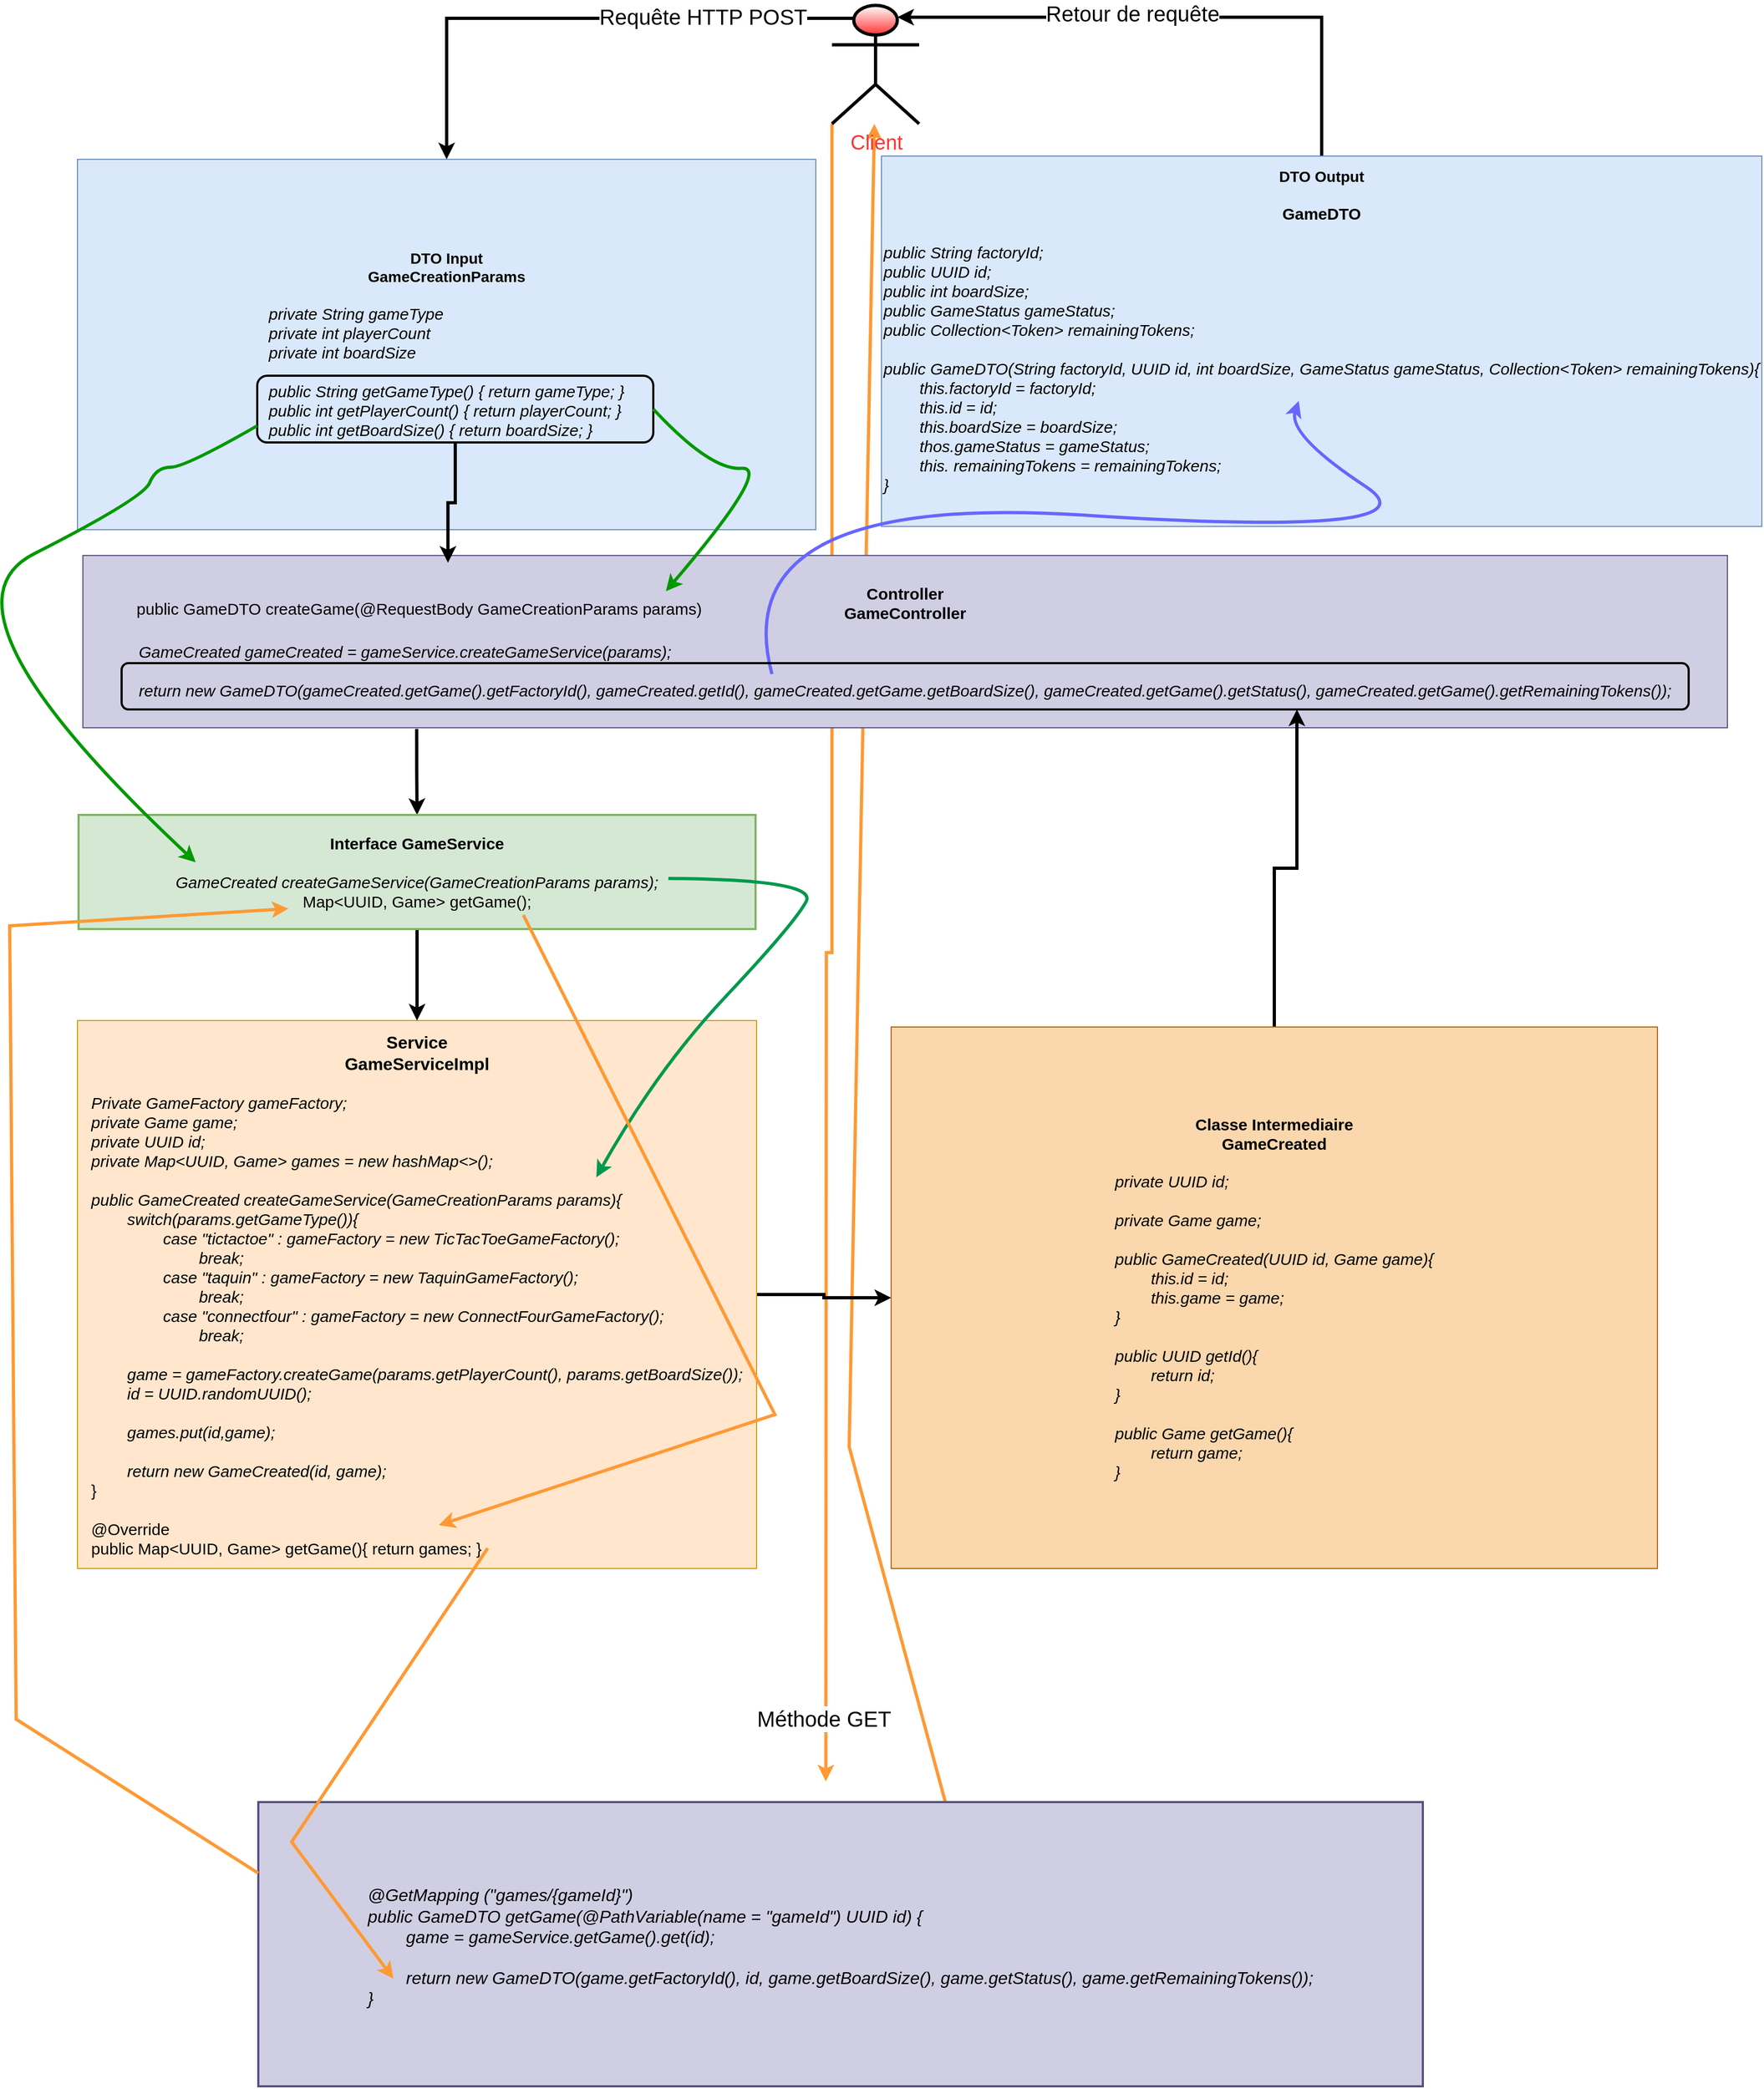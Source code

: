 <mxfile version="20.8.10" type="device"><diagram name="Page-1" id="XLDvrAEj95V94j5laO7J"><mxGraphModel dx="2713" dy="1476" grid="0" gridSize="10" guides="1" tooltips="1" connect="1" arrows="1" fold="1" page="1" pageScale="1" pageWidth="827" pageHeight="1169" math="0" shadow="0"><root><mxCell id="0"/><mxCell id="1" parent="0"/><mxCell id="L7lfJ7JA1TCL9vF37WdZ-43" value="" style="endArrow=classic;html=1;rounded=0;strokeColor=#FF9933;strokeWidth=3;fontSize=16;fontColor=#000000;exitX=0.624;exitY=0.515;exitDx=0;exitDy=0;exitPerimeter=0;" edge="1" parent="1" source="L7lfJ7JA1TCL9vF37WdZ-39" target="L7lfJ7JA1TCL9vF37WdZ-1"><mxGeometry width="50" height="50" relative="1" as="geometry"><mxPoint x="176" y="1594" as="sourcePoint"/><mxPoint x="226" y="1544" as="targetPoint"/><Array as="points"><mxPoint x="804" y="1383"/></Array></mxGeometry></mxCell><mxCell id="L7lfJ7JA1TCL9vF37WdZ-3" style="edgeStyle=orthogonalEdgeStyle;rounded=0;orthogonalLoop=1;jettySize=auto;html=1;exitX=0.5;exitY=0.5;exitDx=0;exitDy=0;exitPerimeter=0;entryX=0.5;entryY=0;entryDx=0;entryDy=0;fontSize=14;strokeWidth=3;" edge="1" parent="1" source="L7lfJ7JA1TCL9vF37WdZ-1" target="L7lfJ7JA1TCL9vF37WdZ-2"><mxGeometry relative="1" as="geometry"><Array as="points"><mxPoint x="828" y="56"/><mxPoint x="430" y="56"/></Array></mxGeometry></mxCell><mxCell id="L7lfJ7JA1TCL9vF37WdZ-4" value="&lt;font style=&quot;font-size: 20px;&quot;&gt;Requête HTTP POST&lt;/font&gt;" style="edgeLabel;html=1;align=center;verticalAlign=middle;resizable=0;points=[];fontSize=14;" vertex="1" connectable="0" parent="L7lfJ7JA1TCL9vF37WdZ-3"><mxGeometry x="-0.216" y="-2" relative="1" as="geometry"><mxPoint x="21" as="offset"/></mxGeometry></mxCell><mxCell id="L7lfJ7JA1TCL9vF37WdZ-37" style="edgeStyle=orthogonalEdgeStyle;rounded=0;orthogonalLoop=1;jettySize=auto;html=1;exitX=0;exitY=1;exitDx=0;exitDy=0;exitPerimeter=0;strokeColor=#FF9933;strokeWidth=3;fontSize=15;fontColor=#000000;" edge="1" parent="1" source="L7lfJ7JA1TCL9vF37WdZ-1"><mxGeometry relative="1" as="geometry"><mxPoint x="782.333" y="1693.75" as="targetPoint"/></mxGeometry></mxCell><mxCell id="L7lfJ7JA1TCL9vF37WdZ-38" value="Méthode GET&amp;nbsp;" style="edgeLabel;html=1;align=center;verticalAlign=middle;resizable=0;points=[];fontSize=20;fontColor=#000000;" vertex="1" connectable="0" parent="L7lfJ7JA1TCL9vF37WdZ-37"><mxGeometry x="0.923" relative="1" as="geometry"><mxPoint as="offset"/></mxGeometry></mxCell><mxCell id="L7lfJ7JA1TCL9vF37WdZ-1" value="&lt;font color=&quot;#ff3333&quot; style=&quot;font-size: 19px;&quot;&gt;Client&lt;/font&gt;" style="shape=umlActor;verticalLabelPosition=bottom;verticalAlign=top;html=1;outlineConnect=0;fontSize=14;fontStyle=0;gradientColor=#FF3333;strokeWidth=3;" vertex="1" parent="1"><mxGeometry x="788" y="44" width="81" height="110" as="geometry"/></mxCell><mxCell id="L7lfJ7JA1TCL9vF37WdZ-2" value="&lt;b&gt;DTO Input &lt;/b&gt;&lt;br&gt;&lt;b&gt;GameCreationParams&lt;/b&gt;&lt;br&gt;&lt;br&gt;&lt;div style=&quot;text-align: left; font-size: 15px;&quot;&gt;&lt;i&gt;&lt;font style=&quot;font-size: 15px;&quot;&gt;private String gameType&lt;/font&gt;&lt;/i&gt;&lt;/div&gt;&lt;div style=&quot;text-align: left; font-size: 15px;&quot;&gt;&lt;i&gt;&lt;font style=&quot;font-size: 15px;&quot;&gt;private int playerCount&lt;/font&gt;&lt;/i&gt;&lt;/div&gt;&lt;div style=&quot;text-align: left; font-size: 15px;&quot;&gt;&lt;i&gt;&lt;font style=&quot;font-size: 15px;&quot;&gt;private int boardSize&lt;/font&gt;&lt;/i&gt;&lt;/div&gt;&lt;div style=&quot;text-align: left; font-size: 15px;&quot;&gt;&lt;i&gt;&lt;font style=&quot;font-size: 15px;&quot;&gt;&lt;br&gt;&lt;/font&gt;&lt;/i&gt;&lt;/div&gt;&lt;div style=&quot;text-align: left; font-size: 15px;&quot;&gt;&lt;i&gt;&lt;font style=&quot;font-size: 15px;&quot;&gt;public String getGameType() { return gameType; }&lt;/font&gt;&lt;/i&gt;&lt;/div&gt;&lt;div style=&quot;text-align: left; font-size: 15px;&quot;&gt;&lt;i&gt;&lt;font style=&quot;font-size: 15px;&quot;&gt;public int getPlayerCount() { return playerCount; }&lt;/font&gt;&lt;/i&gt;&lt;/div&gt;&lt;div style=&quot;text-align: left; font-size: 15px;&quot;&gt;&lt;i&gt;&lt;font style=&quot;font-size: 15px;&quot;&gt;public int getBoardSize() { return boardSize; }&lt;/font&gt;&lt;/i&gt;&lt;/div&gt;" style="rounded=0;whiteSpace=wrap;html=1;fontSize=14;fillColor=#dae8fc;strokeColor=#6c8ebf;" vertex="1" parent="1"><mxGeometry x="87" y="187" width="686" height="344" as="geometry"/></mxCell><mxCell id="L7lfJ7JA1TCL9vF37WdZ-12" style="edgeStyle=orthogonalEdgeStyle;rounded=0;orthogonalLoop=1;jettySize=auto;html=1;exitX=0.203;exitY=1.007;exitDx=0;exitDy=0;strokeWidth=3;fontSize=14;exitPerimeter=0;" edge="1" parent="1" source="L7lfJ7JA1TCL9vF37WdZ-6" target="L7lfJ7JA1TCL9vF37WdZ-8"><mxGeometry relative="1" as="geometry"><Array as="points"/></mxGeometry></mxCell><mxCell id="L7lfJ7JA1TCL9vF37WdZ-6" value="&lt;span style=&quot;font-size: 15px;&quot;&gt;&lt;font style=&quot;font-size: 15px;&quot;&gt;&lt;b style=&quot;&quot;&gt;Controller&lt;/b&gt;&lt;br&gt;&lt;b style=&quot;&quot;&gt;GameController&lt;/b&gt;&lt;br&gt;&lt;br&gt;&lt;/font&gt;&lt;/span&gt;&lt;div style=&quot;text-align: left; font-size: 15px;&quot;&gt;&lt;i&gt;&lt;font style=&quot;font-size: 15px;&quot;&gt;GameCreated gameCreated = gameService.createGameService(params);&lt;/font&gt;&lt;/i&gt;&lt;/div&gt;&lt;div style=&quot;text-align: left; font-size: 15px;&quot;&gt;&lt;i&gt;&lt;font style=&quot;font-size: 15px;&quot;&gt;&lt;br&gt;&lt;/font&gt;&lt;/i&gt;&lt;/div&gt;&lt;div style=&quot;text-align: left; font-size: 15px;&quot;&gt;&lt;i&gt;&lt;font style=&quot;font-size: 15px;&quot;&gt;return new GameDTO(gameCreated.getGame().getFactoryId(), gameCreated.getId(), gameCreated.getGame.getBoardSize(), gameCreated.getGame().getStatus(), gameCreated.getGame().getRemainingTokens());&lt;/font&gt;&lt;/i&gt;&lt;/div&gt;" style="rounded=0;whiteSpace=wrap;html=1;fontSize=14;fillColor=#d0cee2;strokeColor=#56517e;" vertex="1" parent="1"><mxGeometry x="92" y="555" width="1528" height="160" as="geometry"/></mxCell><mxCell id="L7lfJ7JA1TCL9vF37WdZ-35" style="edgeStyle=orthogonalEdgeStyle;rounded=0;orthogonalLoop=1;jettySize=auto;html=1;exitX=1;exitY=0.5;exitDx=0;exitDy=0;entryX=0;entryY=0.5;entryDx=0;entryDy=0;strokeColor=#000000;strokeWidth=3;fontSize=15;fontColor=#000000;" edge="1" parent="1" source="L7lfJ7JA1TCL9vF37WdZ-7" target="L7lfJ7JA1TCL9vF37WdZ-9"><mxGeometry relative="1" as="geometry"/></mxCell><mxCell id="L7lfJ7JA1TCL9vF37WdZ-7" value="&lt;font style=&quot;font-size: 16px;&quot;&gt;&lt;b&gt;Service&lt;/b&gt;&lt;br&gt;&lt;b&gt;GameServiceImpl&lt;/b&gt;&lt;/font&gt;&lt;br&gt;&lt;div style=&quot;text-align: left; font-size: 15px;&quot;&gt;&lt;b&gt;&lt;br&gt;&lt;/b&gt;&lt;/div&gt;&lt;div style=&quot;text-align: left; font-size: 15px;&quot;&gt;&lt;i&gt;Private GameFactory gameFactory;&lt;/i&gt;&lt;/div&gt;&lt;div style=&quot;text-align: left; font-size: 15px;&quot;&gt;&lt;i&gt;private Game game;&lt;/i&gt;&lt;/div&gt;&lt;div style=&quot;text-align: left; font-size: 15px;&quot;&gt;&lt;i&gt;private UUID id;&lt;/i&gt;&lt;/div&gt;&lt;div style=&quot;text-align: left; font-size: 15px;&quot;&gt;&lt;i&gt;private Map&amp;lt;UUID, Game&amp;gt; games = new hashMap&amp;lt;&amp;gt;();&lt;/i&gt;&lt;/div&gt;&lt;div style=&quot;text-align: left; font-size: 15px;&quot;&gt;&lt;i&gt;&lt;br&gt;&lt;/i&gt;&lt;/div&gt;&lt;div style=&quot;text-align: left; font-size: 15px;&quot;&gt;&lt;i&gt;public GameCreated createGameService(GameCreationParams params){&lt;/i&gt;&lt;/div&gt;&lt;div style=&quot;text-align: left; font-size: 15px;&quot;&gt;&lt;i&gt;&lt;span style=&quot;white-space: pre;&quot;&gt;&#9;&lt;/span&gt;switch(params.getGameType()){&lt;br&gt;&lt;/i&gt;&lt;/div&gt;&lt;div style=&quot;text-align: left; font-size: 15px;&quot;&gt;&lt;i&gt;&lt;span style=&quot;white-space: pre;&quot;&gt;&#9;&lt;/span&gt;&lt;span style=&quot;white-space: pre;&quot;&gt;&#9;&lt;/span&gt;case &quot;tictactoe&quot; : gameFactory = new TicTacToeGameFactory();&lt;br&gt;&lt;/i&gt;&lt;/div&gt;&lt;div style=&quot;text-align: left; font-size: 15px;&quot;&gt;&lt;i&gt;&lt;span style=&quot;white-space: pre;&quot;&gt;&#9;&lt;/span&gt;&lt;span style=&quot;white-space: pre;&quot;&gt;&#9;&lt;/span&gt;&lt;span style=&quot;white-space: pre;&quot;&gt;&#9;&lt;/span&gt;break;&lt;br&gt;&lt;/i&gt;&lt;/div&gt;&lt;div style=&quot;text-align: left; font-size: 15px;&quot;&gt;&lt;i&gt;&lt;span style=&quot;white-space: pre;&quot;&gt;&#9;&lt;/span&gt;&lt;span style=&quot;white-space: pre;&quot;&gt;&#9;&lt;/span&gt;case &quot;taquin&quot; : gameFactory = new TaquinGameFactory();&lt;br&gt;&lt;/i&gt;&lt;/div&gt;&lt;div style=&quot;text-align: left; font-size: 15px;&quot;&gt;&lt;i&gt;&lt;span style=&quot;white-space: pre;&quot;&gt;&#9;&lt;/span&gt;&lt;span style=&quot;white-space: pre;&quot;&gt;&#9;&lt;/span&gt;&lt;span style=&quot;white-space: pre;&quot;&gt;&#9;&lt;/span&gt;break;&lt;br&gt;&lt;/i&gt;&lt;/div&gt;&lt;div style=&quot;text-align: left; font-size: 15px;&quot;&gt;&lt;i&gt;&lt;span style=&quot;white-space: pre;&quot;&gt;&#9;&lt;/span&gt;&lt;span style=&quot;white-space: pre;&quot;&gt;&#9;&lt;/span&gt;case &quot;connectfour&quot; : gameFactory = new ConnectFourGameFactory();&lt;br&gt;&lt;/i&gt;&lt;/div&gt;&lt;div style=&quot;text-align: left; font-size: 15px;&quot;&gt;&lt;i&gt;&lt;span style=&quot;white-space: pre;&quot;&gt;&#9;&lt;/span&gt;&lt;span style=&quot;white-space: pre;&quot;&gt;&#9;&lt;/span&gt;&lt;span style=&quot;white-space: pre;&quot;&gt;&#9;&lt;/span&gt;break;&lt;br&gt;&lt;/i&gt;&lt;/div&gt;&lt;div style=&quot;text-align: left; font-size: 15px;&quot;&gt;&lt;i&gt;&lt;span style=&quot;white-space: pre;&quot;&gt;&#9;&lt;/span&gt;&lt;br&gt;&lt;/i&gt;&lt;/div&gt;&lt;div style=&quot;text-align: left; font-size: 15px;&quot;&gt;&lt;i&gt;&lt;span style=&quot;white-space: pre;&quot;&gt;&#9;&lt;/span&gt;game = gameFactory.createGame(params.getPlayerCount(), params.getBoardSize());&lt;br&gt;&lt;/i&gt;&lt;/div&gt;&lt;div style=&quot;text-align: left; font-size: 15px;&quot;&gt;&lt;i&gt;&lt;span style=&quot;white-space: pre;&quot;&gt;&#9;&lt;/span&gt;id = UUID.randomUUID();&lt;br&gt;&lt;/i&gt;&lt;/div&gt;&lt;div style=&quot;text-align: left; font-size: 15px;&quot;&gt;&lt;i&gt;&lt;br&gt;&lt;/i&gt;&lt;/div&gt;&lt;div style=&quot;text-align: left; font-size: 15px;&quot;&gt;&lt;i&gt;&lt;span style=&quot;white-space: pre;&quot;&gt;&#9;&lt;/span&gt;games.put(id,game);&lt;br&gt;&lt;/i&gt;&lt;/div&gt;&lt;div style=&quot;text-align: left; font-size: 15px;&quot;&gt;&lt;i&gt;&lt;br&gt;&lt;/i&gt;&lt;/div&gt;&lt;div style=&quot;text-align: left; font-size: 15px;&quot;&gt;&lt;i&gt;&lt;span style=&quot;white-space: pre;&quot;&gt;&#9;&lt;/span&gt;return new GameCreated(id, game);&lt;/i&gt;&lt;br&gt;&lt;/div&gt;&lt;div style=&quot;text-align: left; font-size: 15px;&quot;&gt;}&lt;/div&gt;&lt;div style=&quot;text-align: left; font-size: 15px;&quot;&gt;&lt;br&gt;&lt;/div&gt;&lt;div style=&quot;text-align: left; font-size: 15px;&quot;&gt;@Override&lt;/div&gt;&lt;div style=&quot;text-align: left; font-size: 15px;&quot;&gt;public Map&amp;lt;UUID, Game&amp;gt; getGame(){ return games; }&lt;/div&gt;" style="rounded=0;whiteSpace=wrap;html=1;fontSize=14;fillColor=#ffe6cc;strokeColor=#d79b00;" vertex="1" parent="1"><mxGeometry x="87" y="987" width="631" height="509" as="geometry"/></mxCell><mxCell id="L7lfJ7JA1TCL9vF37WdZ-15" style="edgeStyle=orthogonalEdgeStyle;rounded=0;orthogonalLoop=1;jettySize=auto;html=1;exitX=0.5;exitY=1;exitDx=0;exitDy=0;entryX=0.5;entryY=0;entryDx=0;entryDy=0;strokeWidth=3;fontSize=15;fontColor=#FF3333;" edge="1" parent="1" source="L7lfJ7JA1TCL9vF37WdZ-8" target="L7lfJ7JA1TCL9vF37WdZ-7"><mxGeometry relative="1" as="geometry"/></mxCell><mxCell id="L7lfJ7JA1TCL9vF37WdZ-8" value="&lt;span style=&quot;font-size: 15px;&quot;&gt;&lt;b&gt;Interface GameService&lt;br&gt;&lt;/b&gt;&lt;br&gt;&lt;i&gt;GameCreated createGameService(GameCreationParams params);&lt;br&gt;&lt;/i&gt;Map&amp;lt;UUID, Game&amp;gt; getGame();&lt;br&gt;&lt;/span&gt;" style="rounded=0;whiteSpace=wrap;html=1;fontSize=14;fillColor=#d5e8d4;strokeColor=#82b366;strokeWidth=2;" vertex="1" parent="1"><mxGeometry x="88" y="796" width="629" height="106" as="geometry"/></mxCell><mxCell id="L7lfJ7JA1TCL9vF37WdZ-36" style="edgeStyle=orthogonalEdgeStyle;rounded=0;orthogonalLoop=1;jettySize=auto;html=1;exitX=0.5;exitY=0;exitDx=0;exitDy=0;entryX=0.75;entryY=1;entryDx=0;entryDy=0;strokeColor=#000000;strokeWidth=3;fontSize=15;fontColor=#000000;" edge="1" parent="1" source="L7lfJ7JA1TCL9vF37WdZ-9" target="L7lfJ7JA1TCL9vF37WdZ-28"><mxGeometry relative="1" as="geometry"/></mxCell><mxCell id="L7lfJ7JA1TCL9vF37WdZ-9" value="&lt;b style=&quot;font-size: 15px;&quot;&gt;Classe Intermediaire&lt;/b&gt;&lt;br&gt;&lt;b style=&quot;font-size: 15px;&quot;&gt;GameCreated&lt;/b&gt;&lt;br&gt;&lt;br&gt;&lt;div style=&quot;text-align: left;&quot;&gt;&lt;span style=&quot;font-size: 15px;&quot;&gt;&lt;i&gt;private UUID id;&lt;/i&gt;&lt;/span&gt;&lt;/div&gt;&lt;div style=&quot;text-align: left;&quot;&gt;&lt;span style=&quot;font-size: 15px;&quot;&gt;&lt;i&gt;&lt;br&gt;&lt;/i&gt;&lt;/span&gt;&lt;/div&gt;&lt;div style=&quot;text-align: left;&quot;&gt;&lt;span style=&quot;font-size: 15px;&quot;&gt;&lt;i&gt;private Game game;&lt;/i&gt;&lt;/span&gt;&lt;/div&gt;&lt;div style=&quot;text-align: left;&quot;&gt;&lt;span style=&quot;font-size: 15px;&quot;&gt;&lt;i&gt;&lt;br&gt;&lt;/i&gt;&lt;/span&gt;&lt;/div&gt;&lt;div style=&quot;text-align: left;&quot;&gt;&lt;span style=&quot;font-size: 15px;&quot;&gt;&lt;i&gt;public GameCreated(UUID id, Game game){&lt;/i&gt;&lt;/span&gt;&lt;/div&gt;&lt;div style=&quot;text-align: left;&quot;&gt;&lt;span style=&quot;font-size: 15px;&quot;&gt;&lt;i&gt;&lt;span style=&quot;white-space: pre;&quot;&gt;&#9;&lt;/span&gt;this.id = id;&lt;br&gt;&lt;/i&gt;&lt;/span&gt;&lt;/div&gt;&lt;div style=&quot;text-align: left;&quot;&gt;&lt;span style=&quot;font-size: 15px;&quot;&gt;&lt;i&gt;&lt;span style=&quot;white-space: pre;&quot;&gt;&#9;&lt;/span&gt;this.game = game;&lt;br&gt;&lt;/i&gt;&lt;/span&gt;&lt;/div&gt;&lt;div style=&quot;text-align: left;&quot;&gt;&lt;span style=&quot;font-size: 15px;&quot;&gt;&lt;i&gt;}&lt;/i&gt;&lt;/span&gt;&lt;/div&gt;&lt;div style=&quot;text-align: left;&quot;&gt;&lt;span style=&quot;font-size: 15px;&quot;&gt;&lt;i&gt;&lt;br&gt;&lt;/i&gt;&lt;/span&gt;&lt;/div&gt;&lt;div style=&quot;text-align: left;&quot;&gt;&lt;span style=&quot;font-size: 15px;&quot;&gt;&lt;i&gt;public UUID getId(){&lt;/i&gt;&lt;/span&gt;&lt;/div&gt;&lt;div style=&quot;text-align: left;&quot;&gt;&lt;span style=&quot;font-size: 15px;&quot;&gt;&lt;i&gt;&lt;span style=&quot;white-space: pre;&quot;&gt;&#9;&lt;/span&gt;return id;&lt;br&gt;&lt;/i&gt;&lt;/span&gt;&lt;/div&gt;&lt;div style=&quot;text-align: left;&quot;&gt;&lt;span style=&quot;font-size: 15px;&quot;&gt;&lt;i&gt;}&lt;/i&gt;&lt;/span&gt;&lt;/div&gt;&lt;div style=&quot;text-align: left;&quot;&gt;&lt;span style=&quot;font-size: 15px;&quot;&gt;&lt;i&gt;&lt;br&gt;&lt;/i&gt;&lt;/span&gt;&lt;/div&gt;&lt;div style=&quot;text-align: left;&quot;&gt;&lt;span style=&quot;font-size: 15px;&quot;&gt;&lt;i&gt;public Game getGame(){&lt;/i&gt;&lt;/span&gt;&lt;/div&gt;&lt;div style=&quot;text-align: left;&quot;&gt;&lt;span style=&quot;font-size: 15px;&quot;&gt;&lt;i&gt;&lt;span style=&quot;white-space: pre;&quot;&gt;&#9;&lt;/span&gt;return game;&lt;br&gt;&lt;/i&gt;&lt;/span&gt;&lt;/div&gt;&lt;div style=&quot;text-align: left;&quot;&gt;&lt;span style=&quot;font-size: 15px;&quot;&gt;&lt;i&gt;}&lt;/i&gt;&lt;/span&gt;&lt;/div&gt;" style="rounded=0;whiteSpace=wrap;html=1;fontSize=14;fillColor=#fad7ac;strokeColor=#b46504;" vertex="1" parent="1"><mxGeometry x="843" y="993" width="712" height="503" as="geometry"/></mxCell><mxCell id="L7lfJ7JA1TCL9vF37WdZ-18" style="edgeStyle=orthogonalEdgeStyle;rounded=0;orthogonalLoop=1;jettySize=auto;html=1;exitX=0.5;exitY=0;exitDx=0;exitDy=0;entryX=0.75;entryY=0.1;entryDx=0;entryDy=0;entryPerimeter=0;strokeWidth=3;fontSize=15;fontColor=#FF3333;" edge="1" parent="1" source="L7lfJ7JA1TCL9vF37WdZ-16" target="L7lfJ7JA1TCL9vF37WdZ-1"><mxGeometry relative="1" as="geometry"><Array as="points"><mxPoint x="1243" y="55"/></Array></mxGeometry></mxCell><mxCell id="L7lfJ7JA1TCL9vF37WdZ-19" value="&lt;font style=&quot;font-size: 20px;&quot; color=&quot;#000000&quot;&gt;Retour de requête&lt;/font&gt;" style="edgeLabel;html=1;align=center;verticalAlign=middle;resizable=0;points=[];fontSize=15;fontColor=#FF3333;" vertex="1" connectable="0" parent="L7lfJ7JA1TCL9vF37WdZ-18"><mxGeometry x="0.05" y="2" relative="1" as="geometry"><mxPoint x="-31" y="-6" as="offset"/></mxGeometry></mxCell><mxCell id="L7lfJ7JA1TCL9vF37WdZ-16" value="&lt;b&gt;&lt;br&gt;DTO Output&lt;/b&gt;&lt;br&gt;&lt;br&gt;&lt;div style=&quot;font-size: 15px;&quot;&gt;&lt;b style=&quot;&quot;&gt;GameDTO&lt;/b&gt;&lt;/div&gt;&lt;div style=&quot;text-align: left; font-size: 15px;&quot;&gt;&lt;b style=&quot;&quot;&gt;&lt;br&gt;&lt;/b&gt;&lt;/div&gt;&lt;div style=&quot;text-align: left; font-size: 15px;&quot;&gt;&lt;i style=&quot;&quot;&gt;public String factoryId;&lt;/i&gt;&lt;/div&gt;&lt;div style=&quot;text-align: left; font-size: 15px;&quot;&gt;&lt;i&gt;public UUID id;&lt;/i&gt;&lt;/div&gt;&lt;div style=&quot;text-align: left; font-size: 15px;&quot;&gt;&lt;i&gt;public int boardSize;&lt;/i&gt;&lt;/div&gt;&lt;div style=&quot;text-align: left; font-size: 15px;&quot;&gt;&lt;i&gt;public GameStatus gameStatus;&lt;/i&gt;&lt;/div&gt;&lt;div style=&quot;text-align: left; font-size: 15px;&quot;&gt;&lt;i&gt;public Collection&amp;lt;Token&amp;gt; remainingTokens;&lt;/i&gt;&lt;/div&gt;&lt;div style=&quot;text-align: left; font-size: 15px;&quot;&gt;&lt;i&gt;&lt;br&gt;&lt;/i&gt;&lt;/div&gt;&lt;div style=&quot;text-align: left; font-size: 15px;&quot;&gt;&lt;i&gt;public GameDTO(String factoryId, UUID id, int boardSize, GameStatus gameStatus, Collection&amp;lt;Token&amp;gt; remainingTokens){&lt;/i&gt;&lt;/div&gt;&lt;div style=&quot;text-align: left; font-size: 15px;&quot;&gt;&lt;i&gt;&lt;span style=&quot;white-space: pre;&quot;&gt;&#9;&lt;/span&gt;this.factoryId = factoryId;&lt;br&gt;&lt;/i&gt;&lt;/div&gt;&lt;div style=&quot;text-align: left; font-size: 15px;&quot;&gt;&lt;i&gt;&lt;span style=&quot;white-space: pre;&quot;&gt;&#9;&lt;/span&gt;this.id = id;&lt;br&gt;&lt;/i&gt;&lt;/div&gt;&lt;div style=&quot;text-align: left; font-size: 15px;&quot;&gt;&lt;i&gt;&lt;span style=&quot;white-space: pre;&quot;&gt;&#9;&lt;/span&gt;this.boardSize = boardSize;&lt;br&gt;&lt;/i&gt;&lt;/div&gt;&lt;div style=&quot;text-align: left; font-size: 15px;&quot;&gt;&lt;i&gt;&lt;span style=&quot;white-space: pre;&quot;&gt;&#9;&lt;/span&gt;thos.gameStatus = gameStatus;&lt;br&gt;&lt;/i&gt;&lt;/div&gt;&lt;div style=&quot;text-align: left; font-size: 15px;&quot;&gt;&lt;i&gt;&lt;span style=&quot;white-space: pre;&quot;&gt;&#9;&lt;/span&gt;this. remainingTokens = remainingTokens;&lt;/i&gt;&lt;/div&gt;&lt;div style=&quot;text-align: left; font-size: 15px;&quot;&gt;&lt;i&gt;}&lt;/i&gt;&lt;/div&gt;&lt;div style=&quot;text-align: left; font-size: 15px;&quot;&gt;&lt;b style=&quot;&quot;&gt;&lt;br&gt;&lt;/b&gt;&lt;/div&gt;&lt;div style=&quot;text-align: left; font-size: 15px;&quot;&gt;&lt;b style=&quot;&quot;&gt;&lt;br&gt;&lt;/b&gt;&lt;/div&gt;" style="rounded=0;whiteSpace=wrap;html=1;fontSize=14;fillColor=#dae8fc;strokeColor=#6c8ebf;" vertex="1" parent="1"><mxGeometry x="834" y="184" width="818" height="344" as="geometry"/></mxCell><mxCell id="L7lfJ7JA1TCL9vF37WdZ-29" style="edgeStyle=orthogonalEdgeStyle;rounded=0;orthogonalLoop=1;jettySize=auto;html=1;exitX=0.5;exitY=1;exitDx=0;exitDy=0;entryX=0.222;entryY=0.042;entryDx=0;entryDy=0;entryPerimeter=0;strokeColor=#000000;strokeWidth=3;fontSize=16;fontColor=#000000;" edge="1" parent="1" source="L7lfJ7JA1TCL9vF37WdZ-21" target="L7lfJ7JA1TCL9vF37WdZ-6"><mxGeometry relative="1" as="geometry"><Array as="points"><mxPoint x="438" y="506"/><mxPoint x="431" y="506"/></Array></mxGeometry></mxCell><mxCell id="L7lfJ7JA1TCL9vF37WdZ-21" value="" style="rounded=1;whiteSpace=wrap;html=1;strokeWidth=2;fontSize=20;fillColor=none;" vertex="1" parent="1"><mxGeometry x="254" y="388" width="368" height="62" as="geometry"/></mxCell><mxCell id="L7lfJ7JA1TCL9vF37WdZ-24" value="" style="curved=1;endArrow=classic;html=1;rounded=0;strokeColor=#00994D;strokeWidth=3;fontSize=20;fontColor=#000000;entryX=0.764;entryY=0.286;entryDx=0;entryDy=0;entryPerimeter=0;" edge="1" parent="1" target="L7lfJ7JA1TCL9vF37WdZ-7"><mxGeometry width="50" height="50" relative="1" as="geometry"><mxPoint x="636" y="855" as="sourcePoint"/><mxPoint x="675" y="1033" as="targetPoint"/><Array as="points"><mxPoint x="775" y="856"/><mxPoint x="753" y="897"/><mxPoint x="625" y="1033"/></Array></mxGeometry></mxCell><mxCell id="L7lfJ7JA1TCL9vF37WdZ-27" value="" style="curved=1;endArrow=classic;html=1;rounded=0;strokeColor=#6666FF;strokeWidth=3;fontSize=16;fontColor=#000000;entryX=0.474;entryY=0.661;entryDx=0;entryDy=0;entryPerimeter=0;exitX=0.419;exitY=0.688;exitDx=0;exitDy=0;exitPerimeter=0;" edge="1" parent="1" source="L7lfJ7JA1TCL9vF37WdZ-6" target="L7lfJ7JA1TCL9vF37WdZ-16"><mxGeometry width="50" height="50" relative="1" as="geometry"><mxPoint x="619" y="539" as="sourcePoint"/><mxPoint x="669" y="489" as="targetPoint"/><Array as="points"><mxPoint x="687" y="496"/><mxPoint x="1357" y="539"/><mxPoint x="1211" y="443"/></Array></mxGeometry></mxCell><mxCell id="L7lfJ7JA1TCL9vF37WdZ-28" value="" style="rounded=1;whiteSpace=wrap;html=1;strokeWidth=2;fontSize=20;fillColor=none;" vertex="1" parent="1"><mxGeometry x="128" y="655" width="1456" height="43" as="geometry"/></mxCell><mxCell id="L7lfJ7JA1TCL9vF37WdZ-32" value="" style="curved=1;endArrow=classic;html=1;rounded=0;strokeColor=#009900;strokeWidth=3;fontSize=16;fontColor=#000000;entryX=0.173;entryY=0.415;entryDx=0;entryDy=0;entryPerimeter=0;exitX=0;exitY=0.75;exitDx=0;exitDy=0;" edge="1" parent="1" source="L7lfJ7JA1TCL9vF37WdZ-21" target="L7lfJ7JA1TCL9vF37WdZ-8"><mxGeometry width="50" height="50" relative="1" as="geometry"><mxPoint x="524" y="681" as="sourcePoint"/><mxPoint x="574" y="631" as="targetPoint"/><Array as="points"><mxPoint x="187" y="473"/><mxPoint x="160" y="473"/><mxPoint x="148" y="502"/><mxPoint x="-55" y="605"/></Array></mxGeometry></mxCell><mxCell id="L7lfJ7JA1TCL9vF37WdZ-33" value="" style="curved=1;endArrow=classic;html=1;rounded=0;strokeColor=#009900;strokeWidth=3;fontSize=15;fontColor=#000000;exitX=1;exitY=0.5;exitDx=0;exitDy=0;entryX=0.919;entryY=-0.027;entryDx=0;entryDy=0;entryPerimeter=0;" edge="1" parent="1" source="L7lfJ7JA1TCL9vF37WdZ-21" target="L7lfJ7JA1TCL9vF37WdZ-34"><mxGeometry width="50" height="50" relative="1" as="geometry"><mxPoint x="333" y="693" as="sourcePoint"/><mxPoint x="383" y="643" as="targetPoint"/><Array as="points"><mxPoint x="675" y="476"/><mxPoint x="733" y="472"/></Array></mxGeometry></mxCell><mxCell id="L7lfJ7JA1TCL9vF37WdZ-34" value="public GameDTO createGame(@RequestBody GameCreationParams params)" style="text;html=1;strokeColor=none;fillColor=none;align=center;verticalAlign=middle;whiteSpace=wrap;rounded=0;fontSize=15;fontColor=#000000;" vertex="1" parent="1"><mxGeometry x="131" y="589" width="547" height="30" as="geometry"/></mxCell><mxCell id="L7lfJ7JA1TCL9vF37WdZ-39" value="&lt;div style=&quot;text-align: left;&quot;&gt;&lt;i style=&quot;font-size: 16px; background-color: initial;&quot;&gt;@GetMapping (&quot;games/{gameId}&quot;)&lt;/i&gt;&lt;/div&gt;&lt;font style=&quot;font-size: 16px;&quot;&gt;&lt;div style=&quot;text-align: left;&quot;&gt;&lt;i style=&quot;background-color: initial;&quot;&gt;public GameDTO getGame(@PathVariable(name = &quot;gameId&quot;) UUID id) {&lt;/i&gt;&lt;/div&gt;&lt;div style=&quot;text-align: left;&quot;&gt;&lt;i style=&quot;background-color: initial;&quot;&gt;&lt;span style=&quot;white-space: pre;&quot;&gt;&#9;&lt;/span&gt;game = gameService.getGame().get(id);&lt;br&gt;&lt;/i&gt;&lt;/div&gt;&lt;div style=&quot;text-align: left;&quot;&gt;&lt;i style=&quot;background-color: initial;&quot;&gt;&lt;br&gt;&lt;/i&gt;&lt;/div&gt;&lt;div style=&quot;text-align: left;&quot;&gt;&lt;i style=&quot;background-color: initial;&quot;&gt;&lt;span style=&quot;white-space: pre;&quot;&gt;&#9;&lt;/span&gt;return new GameDTO(game.getFactoryId(), id, game.getBoardSize(), game.getStatus(), game.getRemainingTokens());&lt;br&gt;&lt;/i&gt;&lt;/div&gt;&lt;div style=&quot;text-align: left;&quot;&gt;&lt;i style=&quot;background-color: initial;&quot;&gt;}&lt;/i&gt;&lt;/div&gt;&lt;/font&gt;" style="rounded=0;whiteSpace=wrap;html=1;strokeWidth=2;fontSize=20;fillColor=#d0cee2;strokeColor=#56517e;" vertex="1" parent="1"><mxGeometry x="255" y="1713" width="1082" height="264" as="geometry"/></mxCell><mxCell id="L7lfJ7JA1TCL9vF37WdZ-41" value="" style="endArrow=classic;html=1;rounded=0;strokeColor=#FF9933;strokeWidth=3;fontSize=16;fontColor=#000000;exitX=0.657;exitY=0.877;exitDx=0;exitDy=0;exitPerimeter=0;entryX=0.532;entryY=0.921;entryDx=0;entryDy=0;entryPerimeter=0;" edge="1" parent="1" source="L7lfJ7JA1TCL9vF37WdZ-8" target="L7lfJ7JA1TCL9vF37WdZ-7"><mxGeometry width="50" height="50" relative="1" as="geometry"><mxPoint x="464" y="1211" as="sourcePoint"/><mxPoint x="514" y="1161" as="targetPoint"/><Array as="points"><mxPoint x="735" y="1353"/></Array></mxGeometry></mxCell><mxCell id="L7lfJ7JA1TCL9vF37WdZ-42" value="" style="endArrow=classic;html=1;rounded=0;strokeColor=#FF9933;strokeWidth=3;fontSize=16;fontColor=#000000;exitX=0.604;exitY=0.963;exitDx=0;exitDy=0;exitPerimeter=0;entryX=0.116;entryY=0.621;entryDx=0;entryDy=0;entryPerimeter=0;" edge="1" parent="1" source="L7lfJ7JA1TCL9vF37WdZ-7" target="L7lfJ7JA1TCL9vF37WdZ-39"><mxGeometry width="50" height="50" relative="1" as="geometry"><mxPoint x="464" y="1628" as="sourcePoint"/><mxPoint x="514" y="1578" as="targetPoint"/><Array as="points"><mxPoint x="286" y="1750"/></Array></mxGeometry></mxCell><mxCell id="L7lfJ7JA1TCL9vF37WdZ-44" value="" style="endArrow=classic;html=1;rounded=0;strokeColor=#FF9933;strokeWidth=3;fontSize=16;fontColor=#000000;entryX=0.31;entryY=0.821;entryDx=0;entryDy=0;entryPerimeter=0;exitX=0;exitY=0.25;exitDx=0;exitDy=0;" edge="1" parent="1" source="L7lfJ7JA1TCL9vF37WdZ-39" target="L7lfJ7JA1TCL9vF37WdZ-8"><mxGeometry width="50" height="50" relative="1" as="geometry"><mxPoint x="895" y="1306" as="sourcePoint"/><mxPoint x="945" y="1256" as="targetPoint"/><Array as="points"><mxPoint x="30" y="1636"/><mxPoint x="24" y="899"/></Array></mxGeometry></mxCell></root></mxGraphModel></diagram></mxfile>